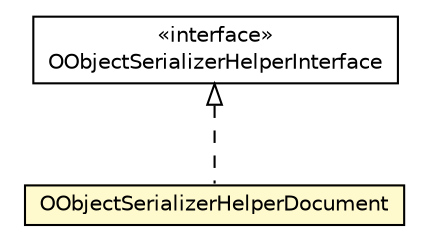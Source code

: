 #!/usr/local/bin/dot
#
# Class diagram 
# Generated by UMLGraph version R5_6-24-gf6e263 (http://www.umlgraph.org/)
#

digraph G {
	edge [fontname="Helvetica",fontsize=10,labelfontname="Helvetica",labelfontsize=10];
	node [fontname="Helvetica",fontsize=10,shape=plaintext];
	nodesep=0.25;
	ranksep=0.5;
	// com.orientechnologies.orient.core.serialization.serializer.object.OObjectSerializerHelperDocument
	c2673347 [label=<<table title="com.orientechnologies.orient.core.serialization.serializer.object.OObjectSerializerHelperDocument" border="0" cellborder="1" cellspacing="0" cellpadding="2" port="p" bgcolor="lemonChiffon" href="./OObjectSerializerHelperDocument.html">
		<tr><td><table border="0" cellspacing="0" cellpadding="1">
<tr><td align="center" balign="center"> OObjectSerializerHelperDocument </td></tr>
		</table></td></tr>
		</table>>, URL="./OObjectSerializerHelperDocument.html", fontname="Helvetica", fontcolor="black", fontsize=10.0];
	// com.orientechnologies.orient.core.serialization.serializer.object.OObjectSerializerHelperInterface
	c2673348 [label=<<table title="com.orientechnologies.orient.core.serialization.serializer.object.OObjectSerializerHelperInterface" border="0" cellborder="1" cellspacing="0" cellpadding="2" port="p" href="./OObjectSerializerHelperInterface.html">
		<tr><td><table border="0" cellspacing="0" cellpadding="1">
<tr><td align="center" balign="center"> &#171;interface&#187; </td></tr>
<tr><td align="center" balign="center"> OObjectSerializerHelperInterface </td></tr>
		</table></td></tr>
		</table>>, URL="./OObjectSerializerHelperInterface.html", fontname="Helvetica", fontcolor="black", fontsize=10.0];
	//com.orientechnologies.orient.core.serialization.serializer.object.OObjectSerializerHelperDocument implements com.orientechnologies.orient.core.serialization.serializer.object.OObjectSerializerHelperInterface
	c2673348:p -> c2673347:p [dir=back,arrowtail=empty,style=dashed];
}

